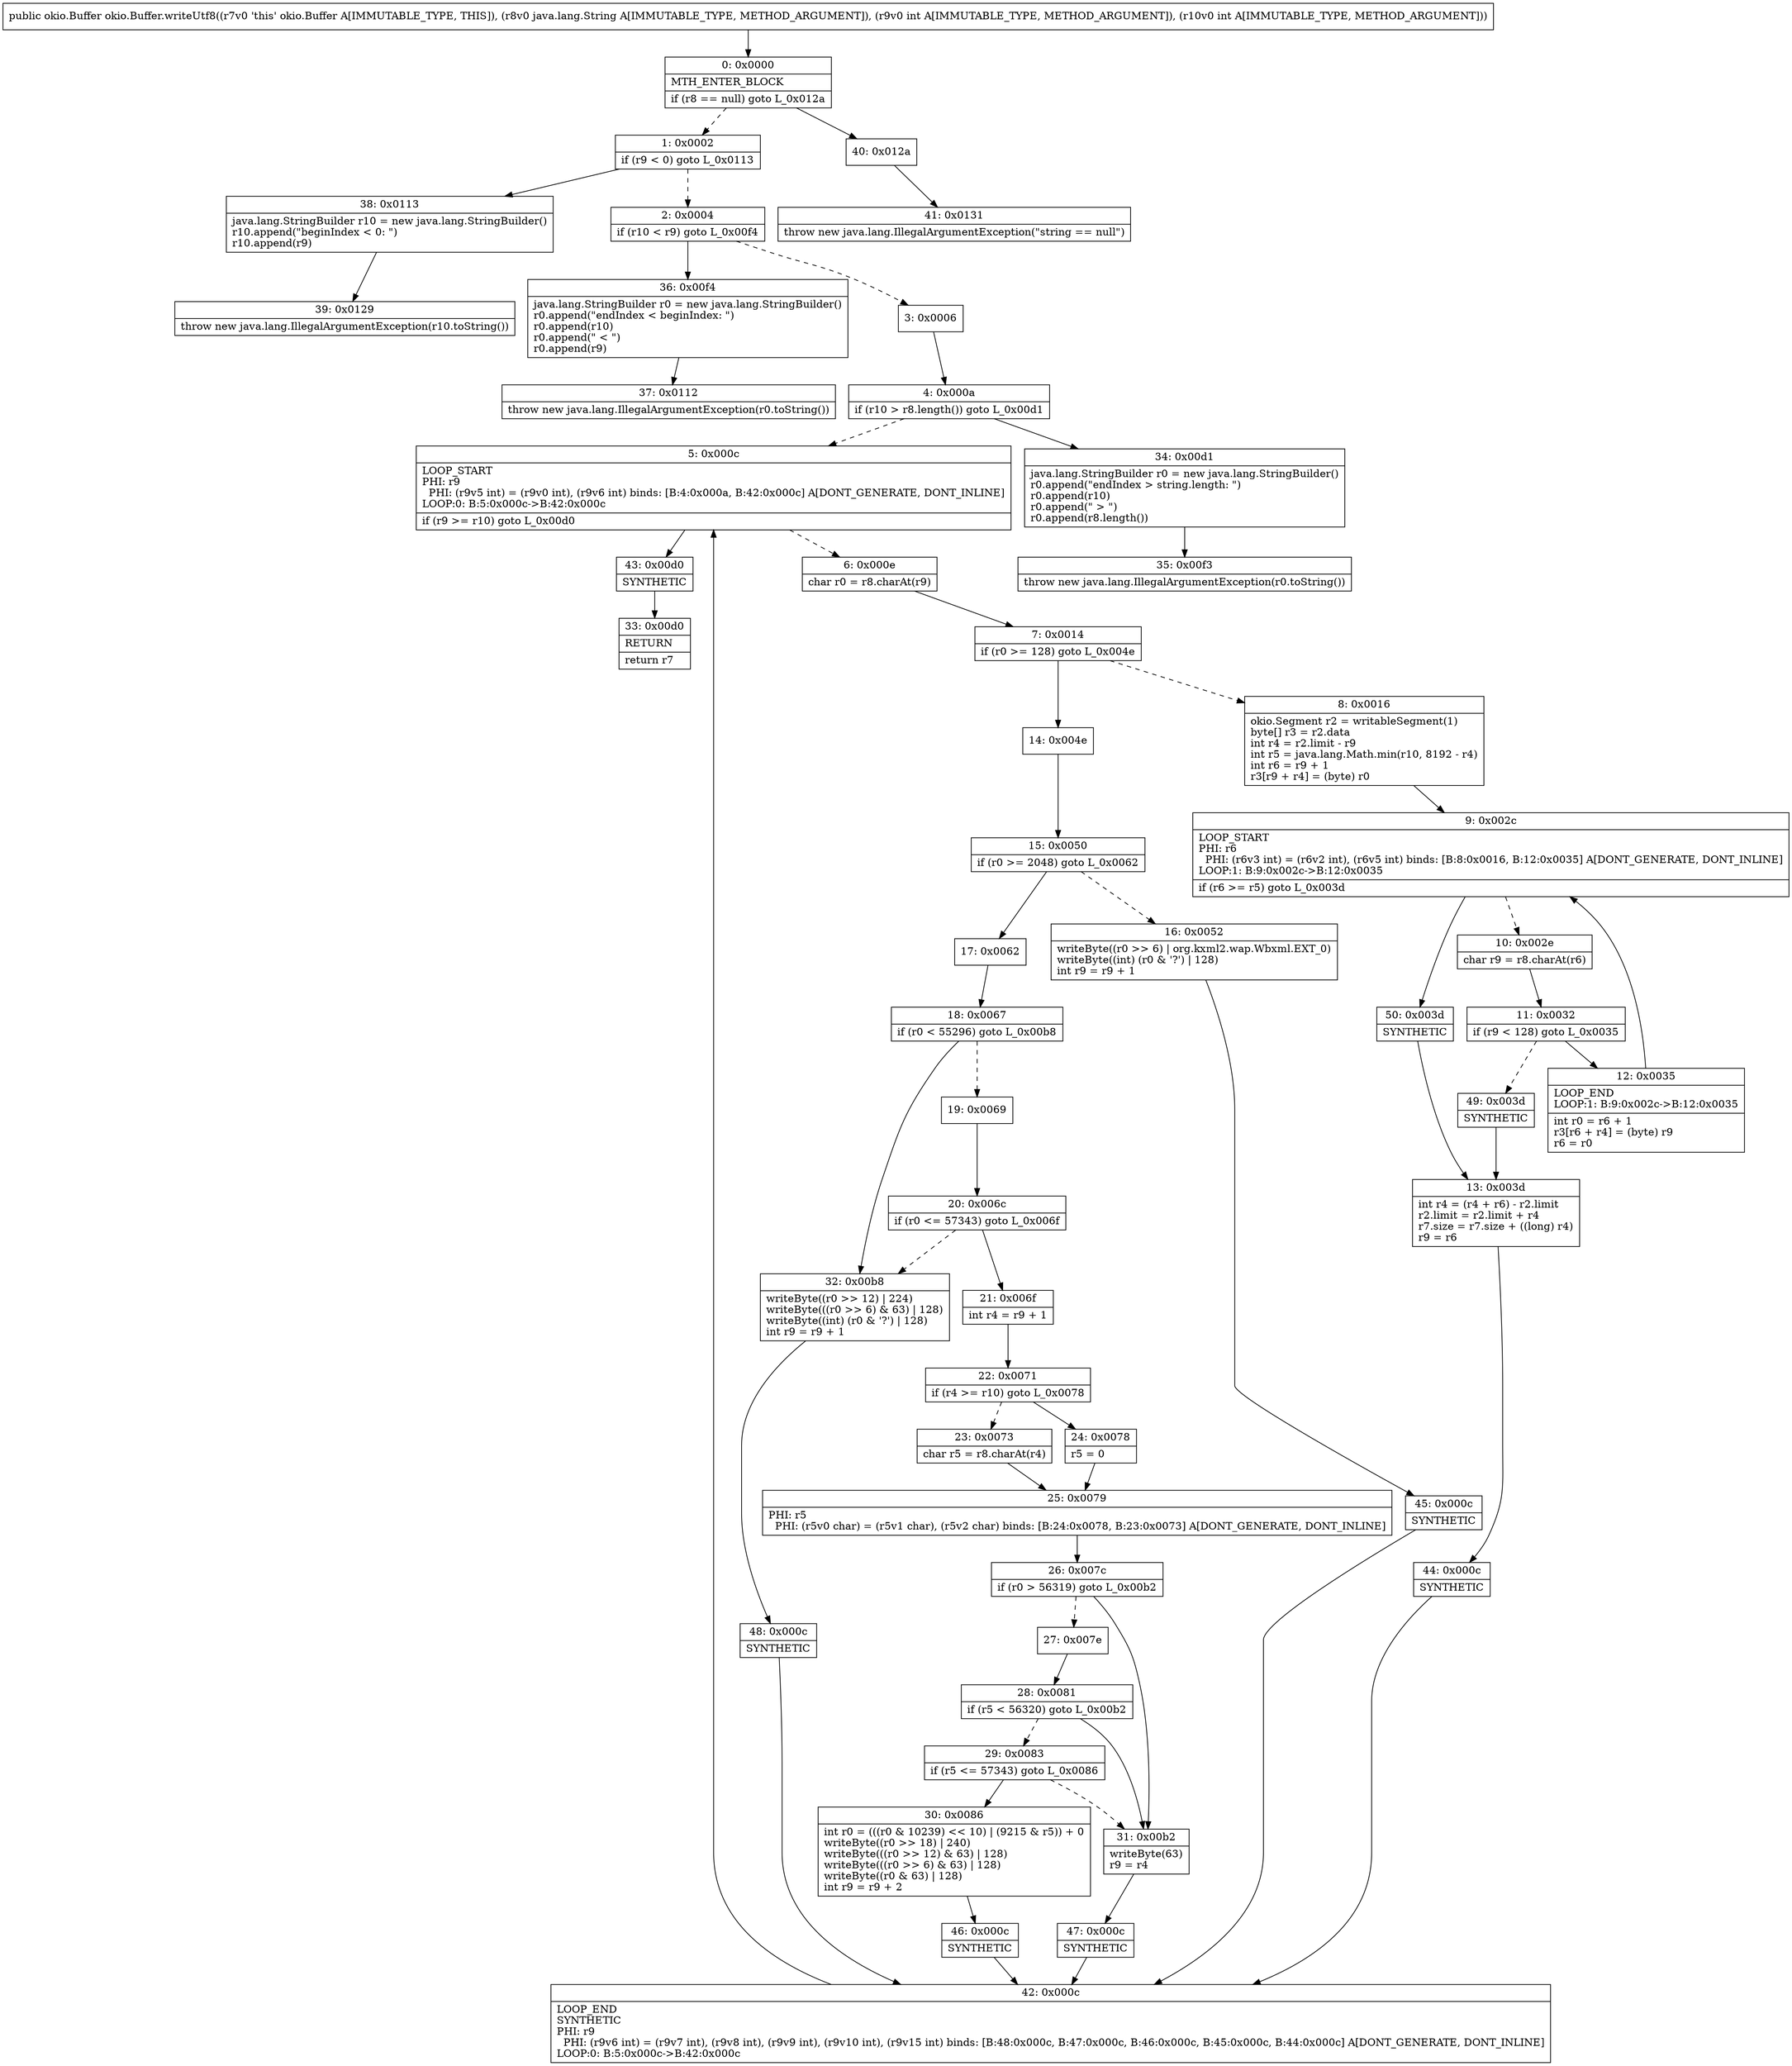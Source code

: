 digraph "CFG forokio.Buffer.writeUtf8(Ljava\/lang\/String;II)Lokio\/Buffer;" {
Node_0 [shape=record,label="{0\:\ 0x0000|MTH_ENTER_BLOCK\l|if (r8 == null) goto L_0x012a\l}"];
Node_1 [shape=record,label="{1\:\ 0x0002|if (r9 \< 0) goto L_0x0113\l}"];
Node_2 [shape=record,label="{2\:\ 0x0004|if (r10 \< r9) goto L_0x00f4\l}"];
Node_3 [shape=record,label="{3\:\ 0x0006}"];
Node_4 [shape=record,label="{4\:\ 0x000a|if (r10 \> r8.length()) goto L_0x00d1\l}"];
Node_5 [shape=record,label="{5\:\ 0x000c|LOOP_START\lPHI: r9 \l  PHI: (r9v5 int) = (r9v0 int), (r9v6 int) binds: [B:4:0x000a, B:42:0x000c] A[DONT_GENERATE, DONT_INLINE]\lLOOP:0: B:5:0x000c\-\>B:42:0x000c\l|if (r9 \>= r10) goto L_0x00d0\l}"];
Node_6 [shape=record,label="{6\:\ 0x000e|char r0 = r8.charAt(r9)\l}"];
Node_7 [shape=record,label="{7\:\ 0x0014|if (r0 \>= 128) goto L_0x004e\l}"];
Node_8 [shape=record,label="{8\:\ 0x0016|okio.Segment r2 = writableSegment(1)\lbyte[] r3 = r2.data\lint r4 = r2.limit \- r9\lint r5 = java.lang.Math.min(r10, 8192 \- r4)\lint r6 = r9 + 1\lr3[r9 + r4] = (byte) r0\l}"];
Node_9 [shape=record,label="{9\:\ 0x002c|LOOP_START\lPHI: r6 \l  PHI: (r6v3 int) = (r6v2 int), (r6v5 int) binds: [B:8:0x0016, B:12:0x0035] A[DONT_GENERATE, DONT_INLINE]\lLOOP:1: B:9:0x002c\-\>B:12:0x0035\l|if (r6 \>= r5) goto L_0x003d\l}"];
Node_10 [shape=record,label="{10\:\ 0x002e|char r9 = r8.charAt(r6)\l}"];
Node_11 [shape=record,label="{11\:\ 0x0032|if (r9 \< 128) goto L_0x0035\l}"];
Node_12 [shape=record,label="{12\:\ 0x0035|LOOP_END\lLOOP:1: B:9:0x002c\-\>B:12:0x0035\l|int r0 = r6 + 1\lr3[r6 + r4] = (byte) r9\lr6 = r0\l}"];
Node_13 [shape=record,label="{13\:\ 0x003d|int r4 = (r4 + r6) \- r2.limit\lr2.limit = r2.limit + r4\lr7.size = r7.size + ((long) r4)\lr9 = r6\l}"];
Node_14 [shape=record,label="{14\:\ 0x004e}"];
Node_15 [shape=record,label="{15\:\ 0x0050|if (r0 \>= 2048) goto L_0x0062\l}"];
Node_16 [shape=record,label="{16\:\ 0x0052|writeByte((r0 \>\> 6) \| org.kxml2.wap.Wbxml.EXT_0)\lwriteByte((int) (r0 & '?') \| 128)\lint r9 = r9 + 1\l}"];
Node_17 [shape=record,label="{17\:\ 0x0062}"];
Node_18 [shape=record,label="{18\:\ 0x0067|if (r0 \< 55296) goto L_0x00b8\l}"];
Node_19 [shape=record,label="{19\:\ 0x0069}"];
Node_20 [shape=record,label="{20\:\ 0x006c|if (r0 \<= 57343) goto L_0x006f\l}"];
Node_21 [shape=record,label="{21\:\ 0x006f|int r4 = r9 + 1\l}"];
Node_22 [shape=record,label="{22\:\ 0x0071|if (r4 \>= r10) goto L_0x0078\l}"];
Node_23 [shape=record,label="{23\:\ 0x0073|char r5 = r8.charAt(r4)\l}"];
Node_24 [shape=record,label="{24\:\ 0x0078|r5 = 0\l}"];
Node_25 [shape=record,label="{25\:\ 0x0079|PHI: r5 \l  PHI: (r5v0 char) = (r5v1 char), (r5v2 char) binds: [B:24:0x0078, B:23:0x0073] A[DONT_GENERATE, DONT_INLINE]\l}"];
Node_26 [shape=record,label="{26\:\ 0x007c|if (r0 \> 56319) goto L_0x00b2\l}"];
Node_27 [shape=record,label="{27\:\ 0x007e}"];
Node_28 [shape=record,label="{28\:\ 0x0081|if (r5 \< 56320) goto L_0x00b2\l}"];
Node_29 [shape=record,label="{29\:\ 0x0083|if (r5 \<= 57343) goto L_0x0086\l}"];
Node_30 [shape=record,label="{30\:\ 0x0086|int r0 = (((r0 & 10239) \<\< 10) \| (9215 & r5)) + 0\lwriteByte((r0 \>\> 18) \| 240)\lwriteByte(((r0 \>\> 12) & 63) \| 128)\lwriteByte(((r0 \>\> 6) & 63) \| 128)\lwriteByte((r0 & 63) \| 128)\lint r9 = r9 + 2\l}"];
Node_31 [shape=record,label="{31\:\ 0x00b2|writeByte(63)\lr9 = r4\l}"];
Node_32 [shape=record,label="{32\:\ 0x00b8|writeByte((r0 \>\> 12) \| 224)\lwriteByte(((r0 \>\> 6) & 63) \| 128)\lwriteByte((int) (r0 & '?') \| 128)\lint r9 = r9 + 1\l}"];
Node_33 [shape=record,label="{33\:\ 0x00d0|RETURN\l|return r7\l}"];
Node_34 [shape=record,label="{34\:\ 0x00d1|java.lang.StringBuilder r0 = new java.lang.StringBuilder()\lr0.append(\"endIndex \> string.length: \")\lr0.append(r10)\lr0.append(\" \> \")\lr0.append(r8.length())\l}"];
Node_35 [shape=record,label="{35\:\ 0x00f3|throw new java.lang.IllegalArgumentException(r0.toString())\l}"];
Node_36 [shape=record,label="{36\:\ 0x00f4|java.lang.StringBuilder r0 = new java.lang.StringBuilder()\lr0.append(\"endIndex \< beginIndex: \")\lr0.append(r10)\lr0.append(\" \< \")\lr0.append(r9)\l}"];
Node_37 [shape=record,label="{37\:\ 0x0112|throw new java.lang.IllegalArgumentException(r0.toString())\l}"];
Node_38 [shape=record,label="{38\:\ 0x0113|java.lang.StringBuilder r10 = new java.lang.StringBuilder()\lr10.append(\"beginIndex \< 0: \")\lr10.append(r9)\l}"];
Node_39 [shape=record,label="{39\:\ 0x0129|throw new java.lang.IllegalArgumentException(r10.toString())\l}"];
Node_40 [shape=record,label="{40\:\ 0x012a}"];
Node_41 [shape=record,label="{41\:\ 0x0131|throw new java.lang.IllegalArgumentException(\"string == null\")\l}"];
Node_42 [shape=record,label="{42\:\ 0x000c|LOOP_END\lSYNTHETIC\lPHI: r9 \l  PHI: (r9v6 int) = (r9v7 int), (r9v8 int), (r9v9 int), (r9v10 int), (r9v15 int) binds: [B:48:0x000c, B:47:0x000c, B:46:0x000c, B:45:0x000c, B:44:0x000c] A[DONT_GENERATE, DONT_INLINE]\lLOOP:0: B:5:0x000c\-\>B:42:0x000c\l}"];
Node_43 [shape=record,label="{43\:\ 0x00d0|SYNTHETIC\l}"];
Node_44 [shape=record,label="{44\:\ 0x000c|SYNTHETIC\l}"];
Node_45 [shape=record,label="{45\:\ 0x000c|SYNTHETIC\l}"];
Node_46 [shape=record,label="{46\:\ 0x000c|SYNTHETIC\l}"];
Node_47 [shape=record,label="{47\:\ 0x000c|SYNTHETIC\l}"];
Node_48 [shape=record,label="{48\:\ 0x000c|SYNTHETIC\l}"];
Node_49 [shape=record,label="{49\:\ 0x003d|SYNTHETIC\l}"];
Node_50 [shape=record,label="{50\:\ 0x003d|SYNTHETIC\l}"];
MethodNode[shape=record,label="{public okio.Buffer okio.Buffer.writeUtf8((r7v0 'this' okio.Buffer A[IMMUTABLE_TYPE, THIS]), (r8v0 java.lang.String A[IMMUTABLE_TYPE, METHOD_ARGUMENT]), (r9v0 int A[IMMUTABLE_TYPE, METHOD_ARGUMENT]), (r10v0 int A[IMMUTABLE_TYPE, METHOD_ARGUMENT])) }"];
MethodNode -> Node_0;
Node_0 -> Node_1[style=dashed];
Node_0 -> Node_40;
Node_1 -> Node_2[style=dashed];
Node_1 -> Node_38;
Node_2 -> Node_3[style=dashed];
Node_2 -> Node_36;
Node_3 -> Node_4;
Node_4 -> Node_5[style=dashed];
Node_4 -> Node_34;
Node_5 -> Node_6[style=dashed];
Node_5 -> Node_43;
Node_6 -> Node_7;
Node_7 -> Node_8[style=dashed];
Node_7 -> Node_14;
Node_8 -> Node_9;
Node_9 -> Node_10[style=dashed];
Node_9 -> Node_50;
Node_10 -> Node_11;
Node_11 -> Node_12;
Node_11 -> Node_49[style=dashed];
Node_12 -> Node_9;
Node_13 -> Node_44;
Node_14 -> Node_15;
Node_15 -> Node_16[style=dashed];
Node_15 -> Node_17;
Node_16 -> Node_45;
Node_17 -> Node_18;
Node_18 -> Node_19[style=dashed];
Node_18 -> Node_32;
Node_19 -> Node_20;
Node_20 -> Node_21;
Node_20 -> Node_32[style=dashed];
Node_21 -> Node_22;
Node_22 -> Node_23[style=dashed];
Node_22 -> Node_24;
Node_23 -> Node_25;
Node_24 -> Node_25;
Node_25 -> Node_26;
Node_26 -> Node_27[style=dashed];
Node_26 -> Node_31;
Node_27 -> Node_28;
Node_28 -> Node_29[style=dashed];
Node_28 -> Node_31;
Node_29 -> Node_30;
Node_29 -> Node_31[style=dashed];
Node_30 -> Node_46;
Node_31 -> Node_47;
Node_32 -> Node_48;
Node_34 -> Node_35;
Node_36 -> Node_37;
Node_38 -> Node_39;
Node_40 -> Node_41;
Node_42 -> Node_5;
Node_43 -> Node_33;
Node_44 -> Node_42;
Node_45 -> Node_42;
Node_46 -> Node_42;
Node_47 -> Node_42;
Node_48 -> Node_42;
Node_49 -> Node_13;
Node_50 -> Node_13;
}

